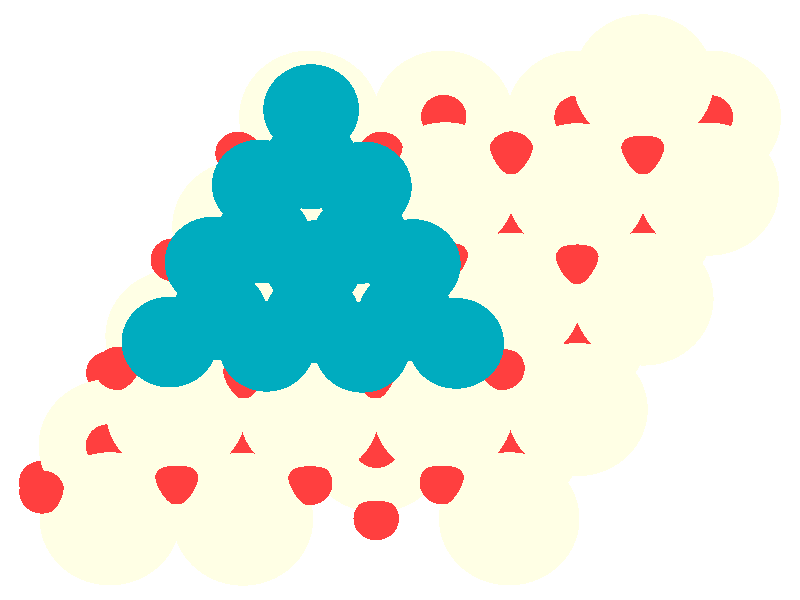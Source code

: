 #include "colors.inc"
#include "finish.inc"

global_settings {assumed_gamma 1 max_trace_level 6}
background {color White}
camera {orthographic
  right -23.22*x up 18.40*y
  direction 1.00*z
  location <0,0,50.00> look_at <0,0,0>}
light_source {<  2.00,   3.00,  40.00> color White
  area_light <0.70, 0, 0>, <0, 0.70, 0>, 3, 3
  adaptive 1 jitter}

#declare simple = finish {phong 0.7}
#declare pale = finish {ambient .5 diffuse .85 roughness .001 specular 0.200 }
#declare intermediate = finish {ambient 0.3 diffuse 0.6 specular 0.10 roughness 0.04 }
#declare vmd = finish {ambient .0 diffuse .65 phong 0.1 phong_size 40. specular 0.500 }
#declare jmol = finish {ambient .2 diffuse .6 specular 1 roughness .001 metallic}
#declare ase2 = finish {ambient 0.05 brilliance 3 diffuse 0.6 metallic specular 0.70 roughness 0.04 reflection 0.15}
#declare ase3 = finish {ambient .15 brilliance 2 diffuse .6 metallic specular 1. roughness .001 reflection .0}
#declare glass = finish {ambient .05 diffuse .3 specular 1. roughness .001}
#declare glass2 = finish {ambient .0 diffuse .3 specular 1. reflection .25 roughness .001}
#declare Rcell = 0.020;
#declare Rbond = 0.100;

#macro atom(LOC, R, COL, TRANS, FIN)
  sphere{LOC, R texture{pigment{color COL transmit TRANS} finish{FIN}}}
#end
#macro constrain(LOC, R, COL, TRANS FIN)
union{torus{R, Rcell rotate 45*z texture{pigment{color COL transmit TRANS} finish{FIN}}}
      torus{R, Rcell rotate -45*z texture{pigment{color COL transmit TRANS} finish{FIN}}}
      translate LOC}
#end

atom(< -2.63,   5.61,  -7.84>, 2.04, rgb <1.00, 1.00, 0.78>, 0.0, ase3) // #0 
atom(<  3.19,  -4.47,  -7.84>, 2.04, rgb <1.00, 1.00, 0.78>, 0.0, ase3) // #1 
atom(< -6.51,  -1.11,  -7.84>, 2.04, rgb <1.00, 1.00, 0.78>, 0.0, ase3) // #2 
atom(<  5.13,  -1.11,  -7.84>, 2.04, rgb <1.00, 1.00, 0.78>, 0.0, ase3) // #3 
atom(<  1.25,   5.61,  -7.84>, 2.04, rgb <1.00, 1.00, 0.78>, 0.0, ase3) // #4 
atom(<  7.07,   2.25,  -7.84>, 2.04, rgb <1.00, 1.00, 0.78>, 0.0, ase3) // #5 
atom(< -2.63,  -1.11,  -7.84>, 2.04, rgb <1.00, 1.00, 0.78>, 0.0, ase3) // #6 
atom(<  9.02,   5.61,  -7.84>, 2.04, rgb <1.00, 1.00, 0.78>, 0.0, ase3) // #7 
atom(<  5.13,   5.61,  -7.84>, 2.04, rgb <1.00, 1.00, 0.78>, 0.0, ase3) // #8 
atom(< -0.69,  -4.47,  -7.84>, 2.04, rgb <1.00, 1.00, 0.78>, 0.0, ase3) // #9 
atom(<  1.25,  -1.11,  -7.84>, 2.04, rgb <1.00, 1.00, 0.78>, 0.0, ase3) // #10 
atom(< -0.69,   2.25,  -7.84>, 2.04, rgb <1.00, 1.00, 0.78>, 0.0, ase3) // #11 
atom(< -8.45,  -4.47,  -7.84>, 2.04, rgb <1.00, 1.00, 0.78>, 0.0, ase3) // #12 
atom(<  3.19,   2.25,  -7.84>, 2.04, rgb <1.00, 1.00, 0.78>, 0.0, ase3) // #13 
atom(< -4.57,   2.25,  -7.84>, 2.04, rgb <1.00, 1.00, 0.78>, 0.0, ase3) // #14 
atom(< -4.57,  -4.47,  -7.84>, 2.04, rgb <1.00, 1.00, 0.78>, 0.0, ase3) // #15 
atom(< -4.56,  -6.72,  -4.74>, 2.04, rgb <1.00, 1.00, 0.78>, 0.0, ase3) // #16 
atom(<  3.23,   0.03,  -4.71>, 2.04, rgb <1.00, 1.00, 0.78>, 0.0, ase3) // #17 
atom(< -2.63,  -3.43,  -4.76>, 2.04, rgb <1.00, 1.00, 0.78>, 0.0, ase3) // #18 
atom(<  7.07,   6.72,  -4.74>, 2.04, rgb <1.00, 1.00, 0.78>, 0.0, ase3) // #19 
atom(< -0.67,  -0.00,  -4.80>, 2.04, rgb <1.00, 1.00, 0.78>, 0.0, ase3) // #20 
atom(<  1.25,  -3.40,  -4.71>, 2.04, rgb <1.00, 1.00, 0.78>, 0.0, ase3) // #21 
atom(<  1.32,   3.41,  -4.76>, 2.04, rgb <1.00, 1.00, 0.78>, 0.0, ase3) // #22 
atom(<  7.06,   0.03,  -4.70>, 2.04, rgb <1.00, 1.00, 0.78>, 0.0, ase3) // #23 
atom(< -8.42,  -6.71,  -4.70>, 2.04, rgb <1.00, 1.00, 0.78>, 0.0, ase3) // #24 
atom(<  8.96,   3.40,  -4.75>, 2.04, rgb <1.00, 1.00, 0.78>, 0.0, ase3) // #25 
atom(< -6.50,  -3.39,  -4.70>, 2.04, rgb <1.00, 1.00, 0.78>, 0.0, ase3) // #26 
atom(<  5.15,  -3.36,  -4.60>, 2.04, rgb <1.00, 1.00, 0.78>, 0.0, ase3) // #27 
atom(< -4.59,  -0.01,  -4.79>, 2.04, rgb <1.00, 1.00, 0.78>, 0.0, ase3) // #28 
atom(<  5.14,   3.38,  -4.74>, 2.04, rgb <1.00, 1.00, 0.78>, 0.0, ase3) // #29 
atom(< -2.63,   3.39,  -4.79>, 2.04, rgb <1.00, 1.00, 0.78>, 0.0, ase3) // #30 
atom(<  3.17,  -6.71,  -4.70>, 2.04, rgb <1.00, 1.00, 0.78>, 0.0, ase3) // #31 
atom(< -2.63,   1.13,  -8.63>, 0.66, rgb <1.00, 0.05, 0.05>, 0.0, ase3) // #32 
atom(< -8.45,  -2.23,  -8.63>, 0.66, rgb <1.00, 0.05, 0.05>, 0.0, ase3) // #33 
atom(< -0.69,   4.49,  -8.63>, 0.66, rgb <1.00, 0.05, 0.05>, 0.0, ase3) // #34 
atom(<-10.40,  -5.59,  -8.63>, 0.66, rgb <1.00, 0.05, 0.05>, 0.0, ase3) // #35 
atom(<  3.19,  -2.23,  -8.63>, 0.66, rgb <1.00, 0.05, 0.05>, 0.0, ase3) // #36 
atom(< -4.57,   4.49,  -8.63>, 0.66, rgb <1.00, 0.05, 0.05>, 0.0, ase3) // #37 
atom(<  1.25,   1.13,  -8.63>, 0.66, rgb <1.00, 0.05, 0.05>, 0.0, ase3) // #38 
atom(< -6.51,   1.13,  -8.63>, 0.66, rgb <1.00, 0.05, 0.05>, 0.0, ase3) // #39 
atom(< -6.51,  -5.59,  -8.63>, 0.66, rgb <1.00, 0.05, 0.05>, 0.0, ase3) // #40 
atom(<  7.07,   4.49,  -8.63>, 0.66, rgb <1.00, 0.05, 0.05>, 0.0, ase3) // #41 
atom(< -0.69,  -2.23,  -8.63>, 0.66, rgb <1.00, 0.05, 0.05>, 0.0, ase3) // #42 
atom(< -2.63,  -5.59,  -8.63>, 0.66, rgb <1.00, 0.05, 0.05>, 0.0, ase3) // #43 
atom(< -4.57,  -2.23,  -8.63>, 0.66, rgb <1.00, 0.05, 0.05>, 0.0, ase3) // #44 
atom(<  3.19,   4.49,  -8.63>, 0.66, rgb <1.00, 0.05, 0.05>, 0.0, ase3) // #45 
atom(<  5.13,   1.13,  -8.63>, 0.66, rgb <1.00, 0.05, 0.05>, 0.0, ase3) // #46 
atom(<  1.25,  -5.59,  -8.63>, 0.66, rgb <1.00, 0.05, 0.05>, 0.0, ase3) // #47 
atom(< -4.57,  -6.71,  -7.05>, 0.66, rgb <1.00, 0.05, 0.05>, 0.0, ase3) // #48 
atom(< -2.63,  -3.35,  -7.05>, 0.66, rgb <1.00, 0.05, 0.05>, 0.0, ase3) // #49 
atom(< -0.69,  -6.71,  -7.05>, 0.66, rgb <1.00, 0.05, 0.05>, 0.0, ase3) // #50 
atom(< -4.57,   0.01,  -7.05>, 0.66, rgb <1.00, 0.05, 0.05>, 0.0, ase3) // #51 
atom(< -0.69,   0.01,  -7.05>, 0.66, rgb <1.00, 0.05, 0.05>, 0.0, ase3) // #52 
atom(<  7.07,   0.01,  -7.05>, 0.66, rgb <1.00, 0.05, 0.05>, 0.0, ase3) // #53 
atom(<  1.25,  -3.35,  -7.05>, 0.66, rgb <1.00, 0.05, 0.05>, 0.0, ase3) // #54 
atom(< -6.51,  -3.35,  -7.05>, 0.66, rgb <1.00, 0.05, 0.05>, 0.0, ase3) // #55 
atom(<  5.13,  -3.35,  -7.05>, 0.66, rgb <1.00, 0.05, 0.05>, 0.0, ase3) // #56 
atom(< -8.45,  -6.71,  -7.05>, 0.66, rgb <1.00, 0.05, 0.05>, 0.0, ase3) // #57 
atom(<  3.19,   0.01,  -7.05>, 0.66, rgb <1.00, 0.05, 0.05>, 0.0, ase3) // #58 
atom(<  3.19,  -6.71,  -7.05>, 0.66, rgb <1.00, 0.05, 0.05>, 0.0, ase3) // #59 
atom(<  9.02,   3.37,  -7.05>, 0.66, rgb <1.00, 0.05, 0.05>, 0.0, ase3) // #60 
atom(<  5.13,   3.37,  -7.05>, 0.66, rgb <1.00, 0.05, 0.05>, 0.0, ase3) // #61 
atom(< -2.63,   3.37,  -7.05>, 0.66, rgb <1.00, 0.05, 0.05>, 0.0, ase3) // #62 
atom(<  1.25,   3.37,  -7.05>, 0.66, rgb <1.00, 0.05, 0.05>, 0.0, ase3) // #63 
atom(< -0.68,  -4.49,  -5.55>, 0.66, rgb <1.00, 0.05, 0.05>, 0.0, ase3) // #64 
atom(< -4.60,   2.27,  -5.56>, 0.66, rgb <1.00, 0.05, 0.05>, 0.0, ase3) // #65 
atom(<  9.01,   5.62,  -5.55>, 0.66, rgb <1.00, 0.05, 0.05>, 0.0, ase3) // #66 
atom(<  5.14,   5.61,  -5.56>, 0.66, rgb <1.00, 0.05, 0.05>, 0.0, ase3) // #67 
atom(<  7.06,   2.25,  -5.54>, 0.66, rgb <1.00, 0.05, 0.05>, 0.0, ase3) // #68 
atom(<  1.25,  -1.11,  -5.54>, 0.66, rgb <1.00, 0.05, 0.05>, 0.0, ase3) // #69 
atom(< -2.63,   5.59,  -5.55>, 0.66, rgb <1.00, 0.05, 0.05>, 0.0, ase3) // #70 
atom(< -6.50,  -1.10,  -5.55>, 0.66, rgb <1.00, 0.05, 0.05>, 0.0, ase3) // #71 
atom(< -2.63,  -1.14,  -5.56>, 0.66, rgb <1.00, 0.05, 0.05>, 0.0, ase3) // #72 
atom(< -0.66,   2.26,  -5.56>, 0.66, rgb <1.00, 0.05, 0.05>, 0.0, ase3) // #73 
atom(<  5.14,  -1.12,  -5.45>, 0.66, rgb <1.00, 0.05, 0.05>, 0.0, ase3) // #74 
atom(< -4.58,  -4.50,  -5.55>, 0.66, rgb <1.00, 0.05, 0.05>, 0.0, ase3) // #75 
atom(<  3.22,   2.25,  -5.55>, 0.66, rgb <1.00, 0.05, 0.05>, 0.0, ase3) // #76 
atom(<  1.27,   5.63,  -5.55>, 0.66, rgb <1.00, 0.05, 0.05>, 0.0, ase3) // #77 
atom(< -8.46,  -4.47,  -5.45>, 0.66, rgb <1.00, 0.05, 0.05>, 0.0, ase3) // #78 
atom(<  3.21,  -4.47,  -5.45>, 0.66, rgb <1.00, 0.05, 0.05>, 0.0, ase3) // #79 
atom(< -0.54,   4.50,  -3.93>, 0.66, rgb <1.00, 0.05, 0.05>, 0.0, ase3) // #80 
atom(<  7.05,   4.51,  -3.97>, 0.66, rgb <1.00, 0.05, 0.05>, 0.0, ase3) // #81 
atom(<  3.23,   4.51,  -3.97>, 0.66, rgb <1.00, 0.05, 0.05>, 0.0, ase3) // #82 
atom(<-10.39,  -5.89,  -3.65>, 0.66, rgb <1.00, 0.05, 0.05>, 0.0, ase3) // #83 
atom(< -2.63,   1.13,  -4.21>, 0.66, rgb <1.00, 0.05, 0.05>, 0.0, ase3) // #84 
atom(< -4.51,  -2.36,  -3.93>, 0.66, rgb <1.00, 0.05, 0.05>, 0.0, ase3) // #85 
atom(< -6.48,  -5.61,  -3.94>, 0.66, rgb <1.00, 0.05, 0.05>, 0.0, ase3) // #86 
atom(< -8.20,  -2.10,  -3.66>, 0.66, rgb <1.00, 0.05, 0.05>, 0.0, ase3) // #87 
atom(<  1.34,   1.23,  -3.95>, 0.66, rgb <1.00, 0.05, 0.05>, 0.0, ase3) // #88 
atom(< -0.73,  -2.36,  -3.95>, 0.66, rgb <1.00, 0.05, 0.05>, 0.0, ase3) // #89 
atom(< -2.62,  -5.63,  -3.97>, 0.66, rgb <1.00, 0.05, 0.05>, 0.0, ase3) // #90 
atom(< -6.58,   1.23,  -3.91>, 0.66, rgb <1.00, 0.05, 0.05>, 0.0, ase3) // #91 
atom(<  5.14,   1.15,  -3.94>, 0.66, rgb <1.00, 0.05, 0.05>, 0.0, ase3) // #92 
atom(<  2.96,  -2.10,  -3.64>, 0.66, rgb <1.00, 0.05, 0.05>, 0.0, ase3) // #93 
atom(<  1.23,  -5.61,  -3.94>, 0.66, rgb <1.00, 0.05, 0.05>, 0.0, ase3) // #94 
atom(< -4.70,   4.50,  -3.91>, 0.66, rgb <1.00, 0.05, 0.05>, 0.0, ase3) // #95 
atom(< -1.10,  -1.45,  -2.16>, 1.39, rgb <0.00, 0.41, 0.52>, 0.0, ase3) // #96 
atom(<  0.37,   1.09,  -2.16>, 1.39, rgb <0.00, 0.41, 0.52>, 0.0, ase3) // #97 
atom(<  1.63,  -1.33,  -2.14>, 1.39, rgb <0.00, 0.41, 0.52>, 0.0, ase3) // #98 
atom(<  0.16,  -0.49,   0.00>, 1.39, rgb <0.00, 0.41, 0.52>, 0.0, ase3) // #99 
atom(< -2.51,   1.05,  -2.19>, 1.39, rgb <0.00, 0.41, 0.52>, 0.0, ase3) // #100 
atom(< -1.05,   3.47,  -2.20>, 1.39, rgb <0.00, 0.41, 0.52>, 0.0, ase3) // #101 
atom(< -1.15,   1.89,  -0.06>, 1.39, rgb <0.00, 0.41, 0.52>, 0.0, ase3) // #102 
atom(< -2.55,  -0.54,  -0.05>, 1.39, rgb <0.00, 0.41, 0.52>, 0.0, ase3) // #103 
atom(< -3.87,  -1.42,  -2.20>, 1.39, rgb <0.00, 0.41, 0.52>, 0.0, ase3) // #104 
atom(< -3.97,   1.90,  -0.04>, 1.39, rgb <0.00, 0.41, 0.52>, 0.0, ase3) // #105 
atom(< -5.44,   1.16,  -2.17>, 1.39, rgb <0.00, 0.41, 0.52>, 0.0, ase3) // #106 
atom(< -4.07,   3.53,  -2.17>, 1.39, rgb <0.00, 0.41, 0.52>, 0.0, ase3) // #107 
atom(< -2.58,   5.84,  -2.27>, 1.39, rgb <0.00, 0.41, 0.52>, 0.0, ase3) // #108 
atom(< -6.69,  -1.29,  -2.26>, 1.39, rgb <0.00, 0.41, 0.52>, 0.0, ase3) // #109 
atom(< -2.58,   4.17,  -0.06>, 1.39, rgb <0.00, 0.41, 0.52>, 0.0, ase3) // #110 
atom(< -5.24,  -0.45,  -0.05>, 1.39, rgb <0.00, 0.41, 0.52>, 0.0, ase3) // #111 
